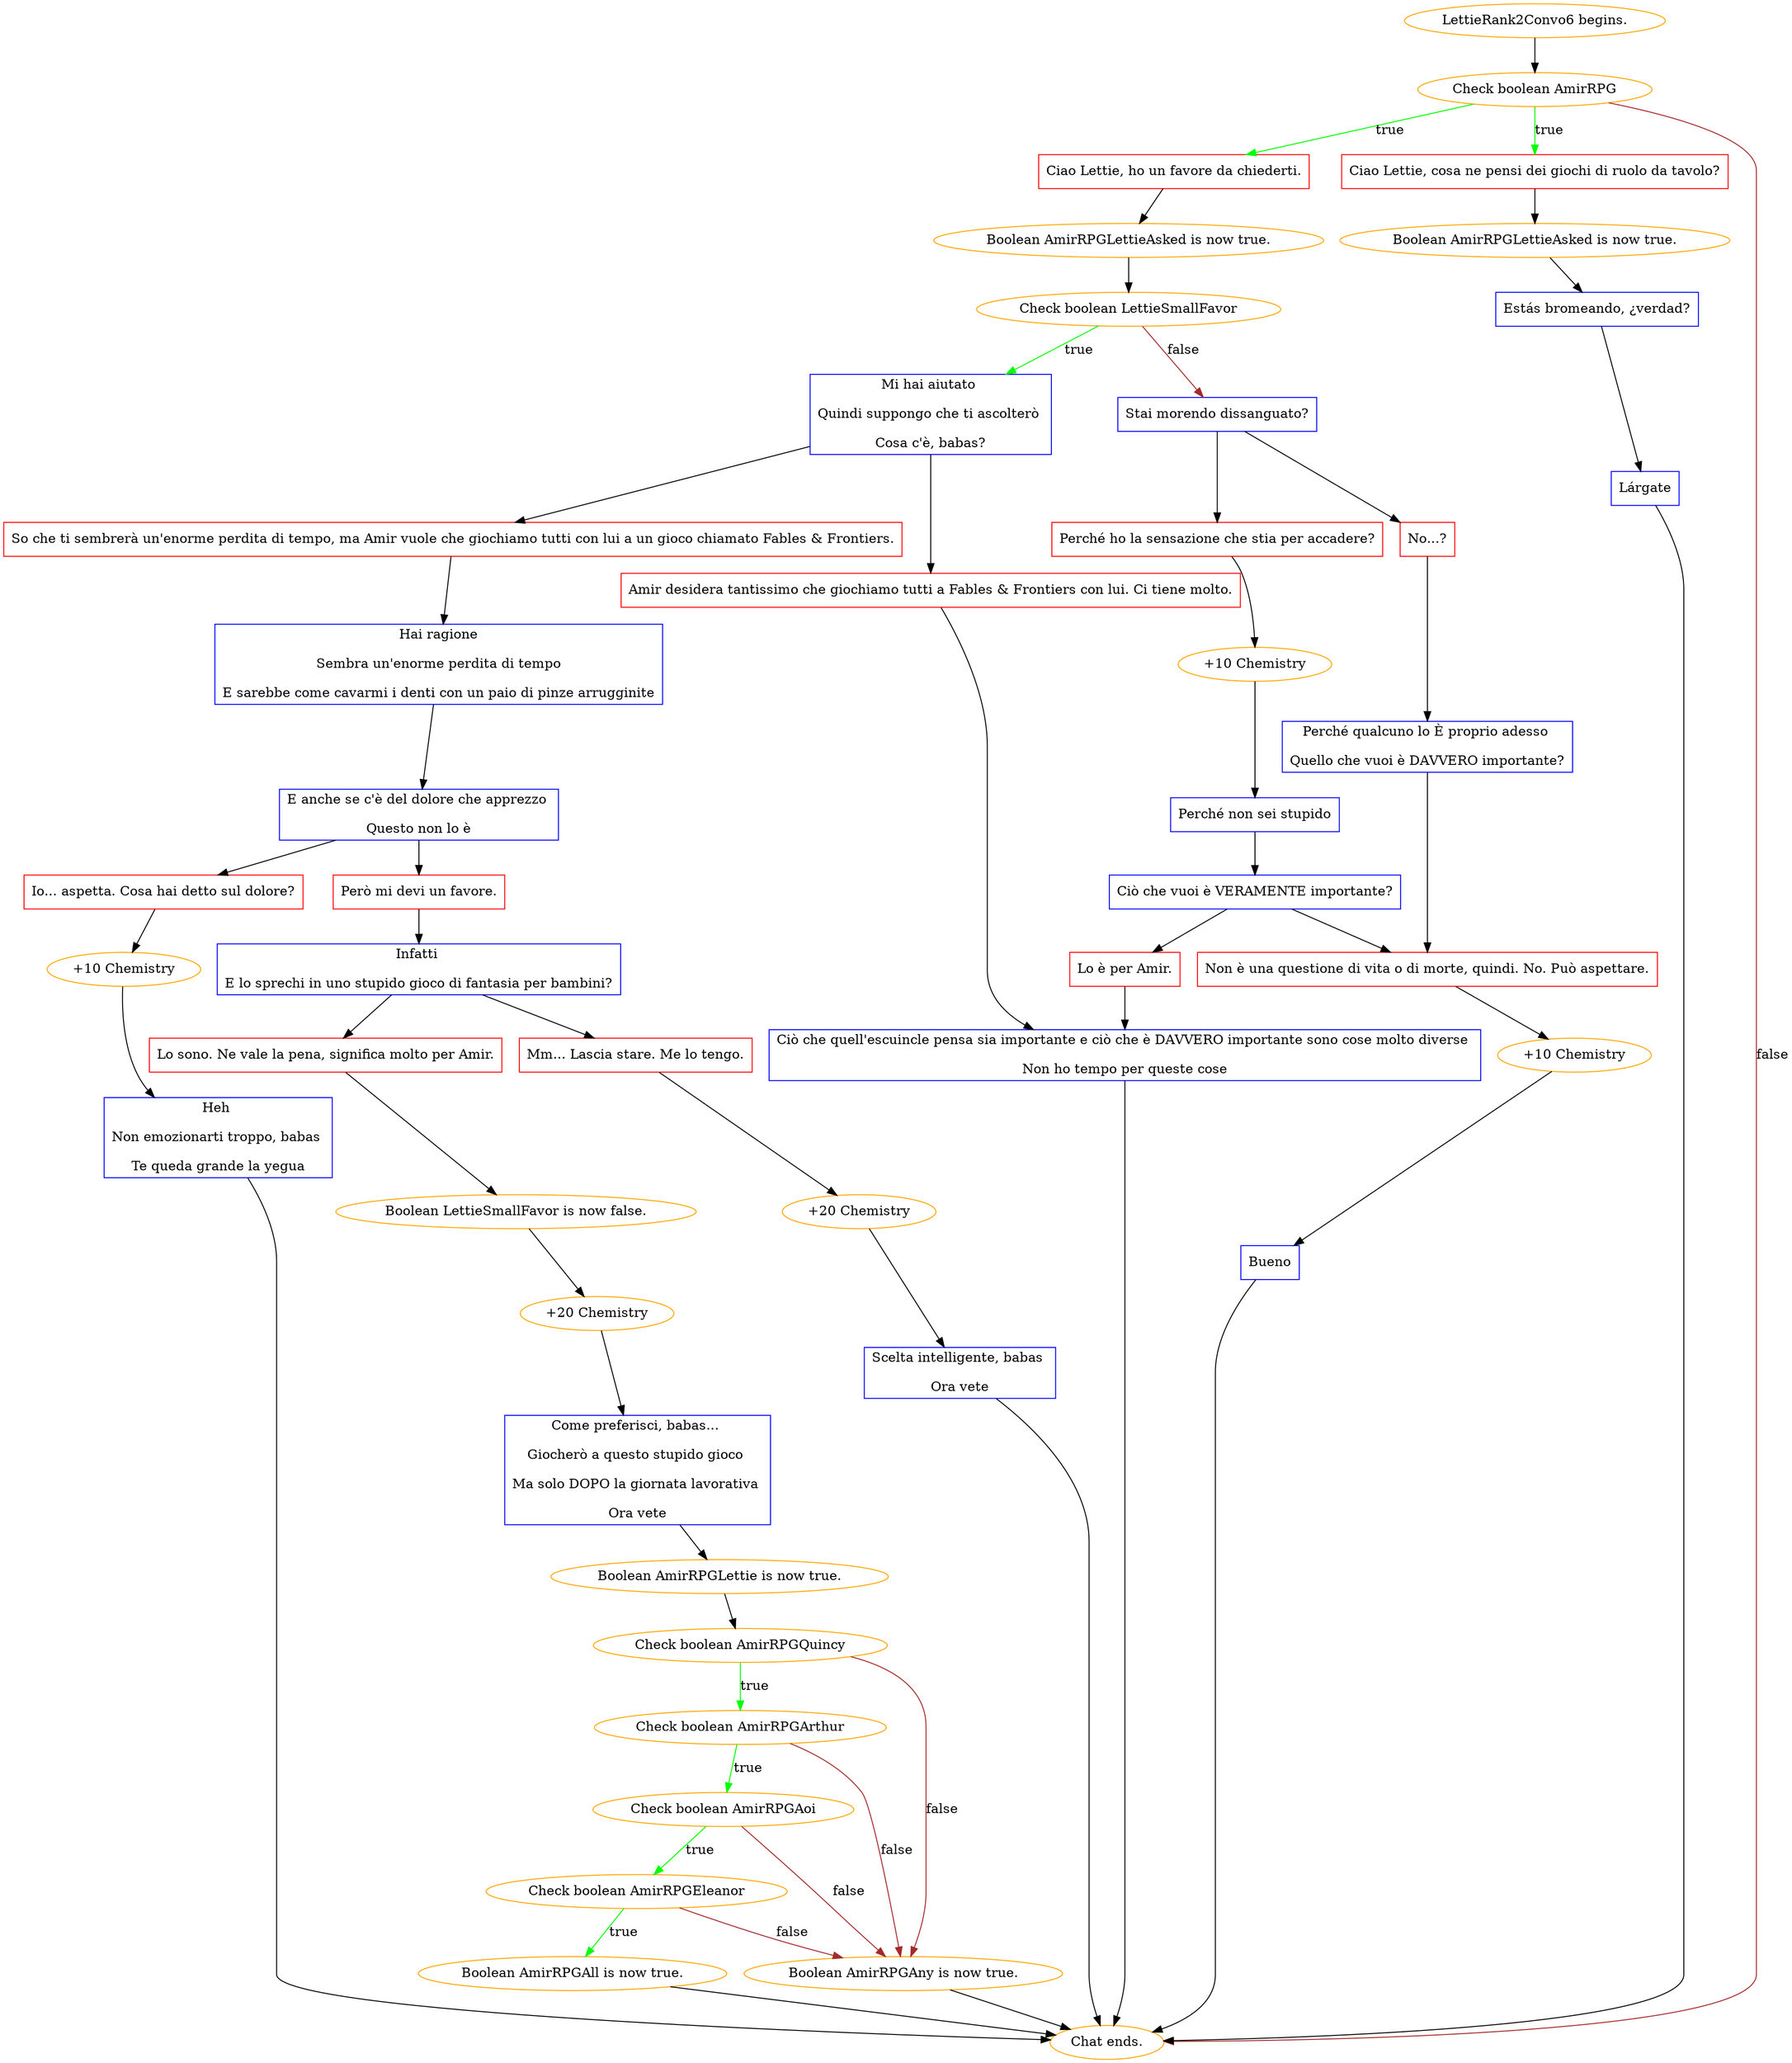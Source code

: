 digraph {
	"LettieRank2Convo6 begins." [color=orange];
		"LettieRank2Convo6 begins." -> j1196979813;
	j1196979813 [label="Check boolean AmirRPG",color=orange];
		j1196979813 -> j2731861152 [label=true,color=green];
		j1196979813 -> j315552974 [label=true,color=green];
		j1196979813 -> "Chat ends." [label=false,color=brown];
	j2731861152 [label="Ciao Lettie, ho un favore da chiederti.",shape=box,color=red];
		j2731861152 -> j1509902606;
	j315552974 [label="Ciao Lettie, cosa ne pensi dei giochi di ruolo da tavolo?",shape=box,color=red];
		j315552974 -> j2642267800;
	"Chat ends." [color=orange];
	j1509902606 [label="Boolean AmirRPGLettieAsked is now true.",color=orange];
		j1509902606 -> j1776819313;
	j2642267800 [label="Boolean AmirRPGLettieAsked is now true.",color=orange];
		j2642267800 -> j1669147446;
	j1776819313 [label="Check boolean LettieSmallFavor",color=orange];
		j1776819313 -> j379220813 [label=true,color=green];
		j1776819313 -> j163177687 [label=false,color=brown];
	j1669147446 [label="Estás bromeando, ¿verdad?",shape=box,color=blue];
		j1669147446 -> j4236534637;
	j379220813 [label="Mi hai aiutato 
Quindi suppongo che ti ascolterò 
Cosa c'è, babas?",shape=box,color=blue];
		j379220813 -> j1281241712;
		j379220813 -> j1457477145;
	j163177687 [label="Stai morendo dissanguato?",shape=box,color=blue];
		j163177687 -> j515437602;
		j163177687 -> j1688739134;
	j4236534637 [label="Lárgate",shape=box,color=blue];
		j4236534637 -> "Chat ends.";
	j1281241712 [label="So che ti sembrerà un'enorme perdita di tempo, ma Amir vuole che giochiamo tutti con lui a un gioco chiamato Fables & Frontiers.",shape=box,color=red];
		j1281241712 -> j859230205;
	j1457477145 [label="Amir desidera tantissimo che giochiamo tutti a Fables & Frontiers con lui. Ci tiene molto.",shape=box,color=red];
		j1457477145 -> j433595303;
	j515437602 [label="Perché ho la sensazione che stia per accadere?",shape=box,color=red];
		j515437602 -> j1441005591;
	j1688739134 [label="No...?",shape=box,color=red];
		j1688739134 -> j3925784499;
	j859230205 [label="Hai ragione
Sembra un'enorme perdita di tempo
E sarebbe come cavarmi i denti con un paio di pinze arrugginite",shape=box,color=blue];
		j859230205 -> j3140169743;
	j433595303 [label="Ciò che quell'escuincle pensa sia importante e ciò che è DAVVERO importante sono cose molto diverse 
Non ho tempo per queste cose",shape=box,color=blue];
		j433595303 -> "Chat ends.";
	j1441005591 [label="+10 Chemistry",color=orange];
		j1441005591 -> j3428730640;
	j3925784499 [label="Perché qualcuno lo È proprio adesso 
Quello che vuoi è DAVVERO importante?",shape=box,color=blue];
		j3925784499 -> j2600265867;
	j3140169743 [label="E anche se c'è del dolore che apprezzo 
Questo non lo è",shape=box,color=blue];
		j3140169743 -> j2943689661;
		j3140169743 -> j2716985889;
	j3428730640 [label="Perché non sei stupido",shape=box,color=blue];
		j3428730640 -> j2652016547;
	j2600265867 [label="Non è una questione di vita o di morte, quindi. No. Può aspettare.",shape=box,color=red];
		j2600265867 -> j999874159;
	j2943689661 [label="Però mi devi un favore.",shape=box,color=red];
		j2943689661 -> j1056576242;
	j2716985889 [label="Io... aspetta. Cosa hai detto sul dolore?",shape=box,color=red];
		j2716985889 -> j720110543;
	j2652016547 [label="Ciò che vuoi è VERAMENTE importante?",shape=box,color=blue];
		j2652016547 -> j3606750232;
		j2652016547 -> j2600265867;
	j999874159 [label="+10 Chemistry",color=orange];
		j999874159 -> j3748645904;
	j1056576242 [label="Infatti 
E lo sprechi in uno stupido gioco di fantasia per bambini?",shape=box,color=blue];
		j1056576242 -> j2282148887;
		j1056576242 -> j1611058285;
	j720110543 [label="+10 Chemistry",color=orange];
		j720110543 -> j2914970756;
	j3606750232 [label="Lo è per Amir.",shape=box,color=red];
		j3606750232 -> j433595303;
	j3748645904 [label="Bueno",shape=box,color=blue];
		j3748645904 -> "Chat ends.";
	j2282148887 [label="Lo sono. Ne vale la pena, significa molto per Amir.",shape=box,color=red];
		j2282148887 -> j345174554;
	j1611058285 [label="Mm... Lascia stare. Me lo tengo.",shape=box,color=red];
		j1611058285 -> j2621697280;
	j2914970756 [label="Heh 
Non emozionarti troppo, babas 
Te queda grande la yegua",shape=box,color=blue];
		j2914970756 -> "Chat ends.";
	j345174554 [label="Boolean LettieSmallFavor is now false.",color=orange];
		j345174554 -> j1982210590;
	j2621697280 [label="+20 Chemistry",color=orange];
		j2621697280 -> j3098160371;
	j1982210590 [label="+20 Chemistry",color=orange];
		j1982210590 -> j4281784;
	j3098160371 [label="Scelta intelligente, babas 
Ora vete",shape=box,color=blue];
		j3098160371 -> "Chat ends.";
	j4281784 [label="Come preferisci, babas... 
Giocherò a questo stupido gioco 
Ma solo DOPO la giornata lavorativa 
Ora vete",shape=box,color=blue];
		j4281784 -> j3298870984;
	j3298870984 [label="Boolean AmirRPGLettie is now true.",color=orange];
		j3298870984 -> j2274530056;
	j2274530056 [label="Check boolean AmirRPGQuincy",color=orange];
		j2274530056 -> j1722720495 [label=true,color=green];
		j2274530056 -> j1992773596 [label=false,color=brown];
	j1722720495 [label="Check boolean AmirRPGArthur",color=orange];
		j1722720495 -> j1055796625 [label=true,color=green];
		j1722720495 -> j1992773596 [label=false,color=brown];
	j1992773596 [label="Boolean AmirRPGAny is now true.",color=orange];
		j1992773596 -> "Chat ends.";
	j1055796625 [label="Check boolean AmirRPGAoi",color=orange];
		j1055796625 -> j2036451565 [label=true,color=green];
		j1055796625 -> j1992773596 [label=false,color=brown];
	j2036451565 [label="Check boolean AmirRPGEleanor",color=orange];
		j2036451565 -> j2677000302 [label=true,color=green];
		j2036451565 -> j1992773596 [label=false,color=brown];
	j2677000302 [label="Boolean AmirRPGAll is now true.",color=orange];
		j2677000302 -> "Chat ends.";
}